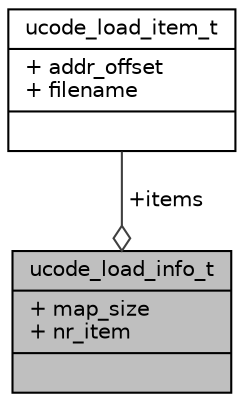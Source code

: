digraph "ucode_load_info_t"
{
 // INTERACTIVE_SVG=YES
 // LATEX_PDF_SIZE
  bgcolor="transparent";
  edge [fontname="Helvetica",fontsize="10",labelfontname="Helvetica",labelfontsize="10"];
  node [fontname="Helvetica",fontsize="10",shape=record];
  Node1 [label="{ucode_load_info_t\n|+ map_size\l+ nr_item\l|}",height=0.2,width=0.4,color="black", fillcolor="grey75", style="filled", fontcolor="black",tooltip=" "];
  Node2 -> Node1 [color="grey25",fontsize="10",style="solid",label=" +items" ,arrowhead="odiamond",fontname="Helvetica"];
  Node2 [label="{ucode_load_item_t\n|+ addr_offset\l+ filename\l|}",height=0.2,width=0.4,color="black",URL="$d5/df9/structucode__load__item__t.html",tooltip=" "];
}
